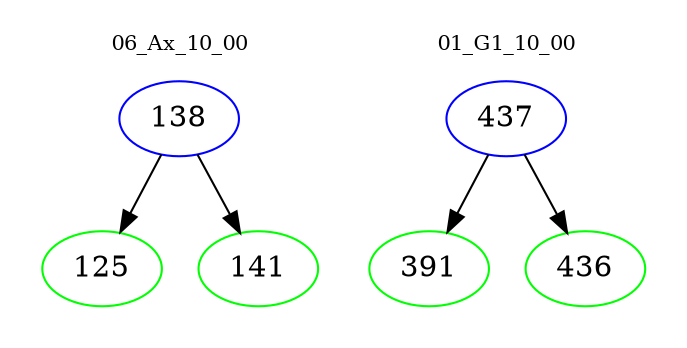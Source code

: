 digraph{
subgraph cluster_0 {
color = white
label = "06_Ax_10_00";
fontsize=10;
T0_138 [label="138", color="blue"]
T0_138 -> T0_125 [color="black"]
T0_125 [label="125", color="green"]
T0_138 -> T0_141 [color="black"]
T0_141 [label="141", color="green"]
}
subgraph cluster_1 {
color = white
label = "01_G1_10_00";
fontsize=10;
T1_437 [label="437", color="blue"]
T1_437 -> T1_391 [color="black"]
T1_391 [label="391", color="green"]
T1_437 -> T1_436 [color="black"]
T1_436 [label="436", color="green"]
}
}
